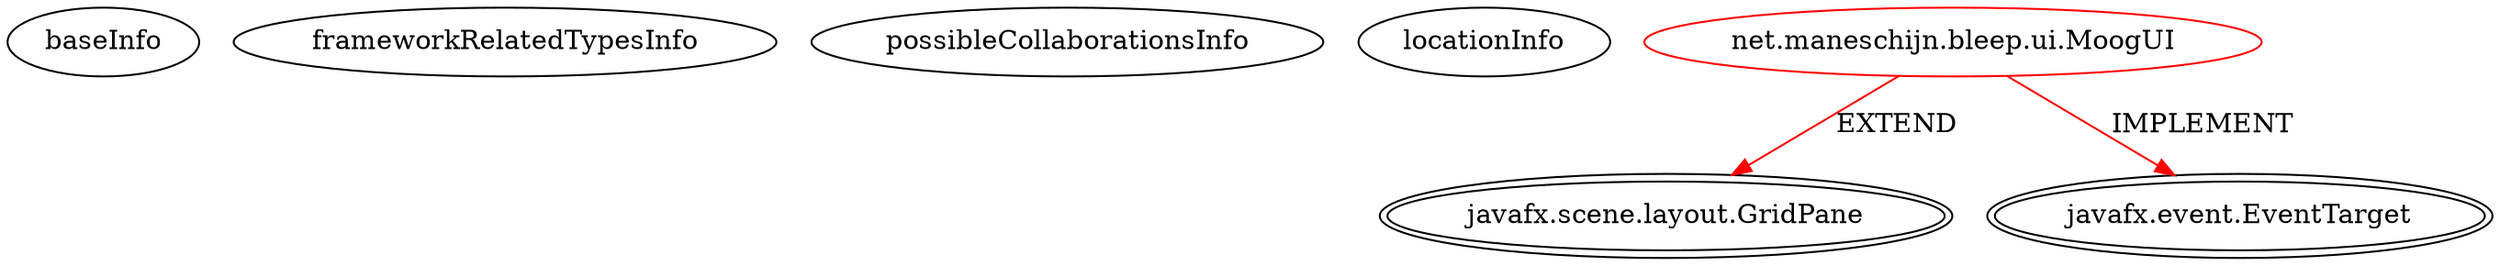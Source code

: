 digraph {
baseInfo[graphId=3760,category="extension_graph",isAnonymous=false,possibleRelation=false]
frameworkRelatedTypesInfo[0="javafx.scene.layout.GridPane",1="javafx.event.EventTarget"]
possibleCollaborationsInfo[]
locationInfo[projectName="nielsmaneschijn-8bit",filePath="/nielsmaneschijn-8bit/8bit-master/src/net/maneschijn/bleep/ui/MoogUI.java",contextSignature="MoogUI",graphId="3760"]
0[label="net.maneschijn.bleep.ui.MoogUI",vertexType="ROOT_CLIENT_CLASS_DECLARATION",isFrameworkType=false,color=red]
1[label="javafx.scene.layout.GridPane",vertexType="FRAMEWORK_CLASS_TYPE",isFrameworkType=true,peripheries=2]
2[label="javafx.event.EventTarget",vertexType="FRAMEWORK_INTERFACE_TYPE",isFrameworkType=true,peripheries=2]
0->1[label="EXTEND",color=red]
0->2[label="IMPLEMENT",color=red]
}
